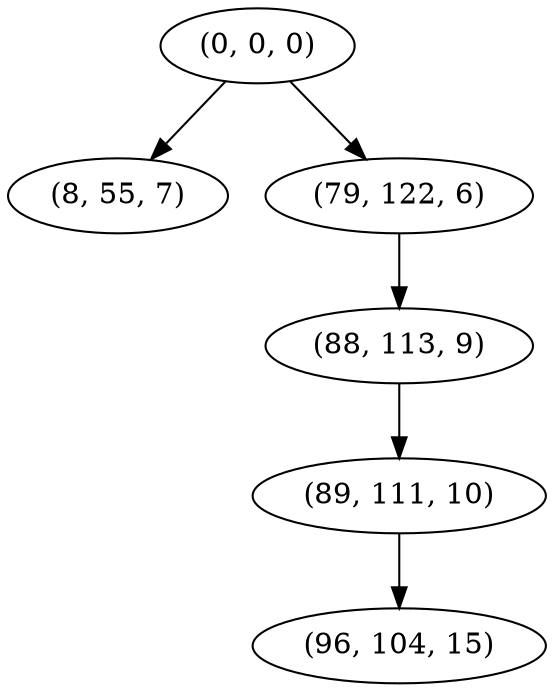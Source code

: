 digraph tree {
    "(0, 0, 0)";
    "(8, 55, 7)";
    "(79, 122, 6)";
    "(88, 113, 9)";
    "(89, 111, 10)";
    "(96, 104, 15)";
    "(0, 0, 0)" -> "(8, 55, 7)";
    "(0, 0, 0)" -> "(79, 122, 6)";
    "(79, 122, 6)" -> "(88, 113, 9)";
    "(88, 113, 9)" -> "(89, 111, 10)";
    "(89, 111, 10)" -> "(96, 104, 15)";
}
